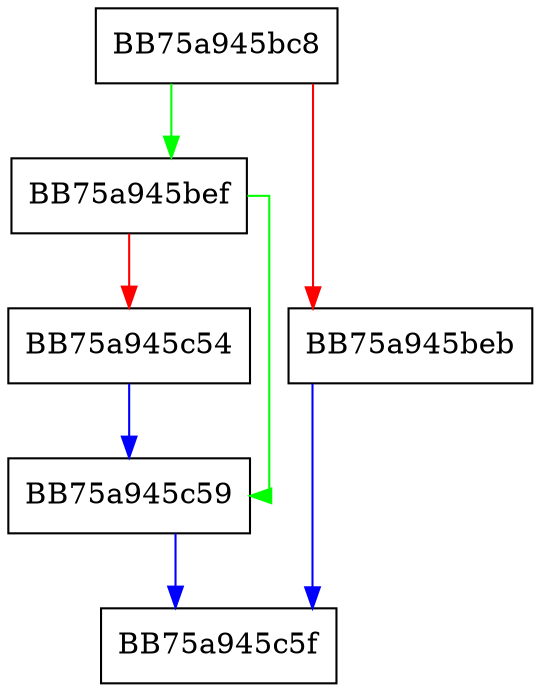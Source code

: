 digraph _get_next_cfi_version_num {
  node [shape="box"];
  graph [splines=ortho];
  BB75a945bc8 -> BB75a945bef [color="green"];
  BB75a945bc8 -> BB75a945beb [color="red"];
  BB75a945beb -> BB75a945c5f [color="blue"];
  BB75a945bef -> BB75a945c59 [color="green"];
  BB75a945bef -> BB75a945c54 [color="red"];
  BB75a945c54 -> BB75a945c59 [color="blue"];
  BB75a945c59 -> BB75a945c5f [color="blue"];
}